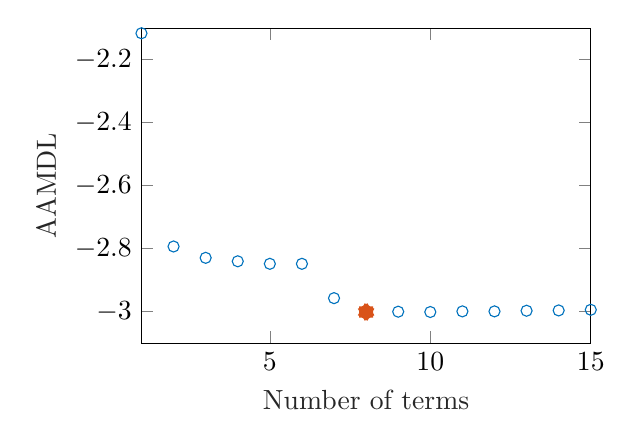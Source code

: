 % This file was created by matlab2tikz.
%
\definecolor{mycolor1}{rgb}{0.0,0.447,0.741}%
\definecolor{mycolor2}{rgb}{0.85,0.325,0.098}%
%
\begin{tikzpicture}

\begin{axis}[%
width=5.706cm,
height=4cm,
at={(0cm,0cm)},
scale only axis,
xmin=1,
xmax=15,
xlabel style={font=\color{white!15!black}},
xlabel={Number of terms},
ymin=-3.1,
ymax=-2.1,
ylabel style={font=\color{white!15!black}},
ylabel={AAMDL},
axis background/.style={fill=white}
]
\addplot [color=mycolor1, draw=none, mark=o, mark options={solid, mycolor1}, forget plot]
  table[row sep=crcr]{%
1	-2.116\\
2	-2.793\\
3	-2.829\\
4	-2.84\\
5	-2.848\\
6	-2.848\\
7	-2.957\\
8	-3.001\\
9	-3.0\\
10	-3.001\\
11	-2.999\\
12	-2.999\\
13	-2.997\\
14	-2.996\\
15	-2.994\\
};
\addplot [color=mycolor2, line width=5.0pt, draw=none, mark=asterisk, mark options={solid, mycolor2}, forget plot]
  table[row sep=crcr]{%
8	-3.001\\
};
\end{axis}
\end{tikzpicture}%